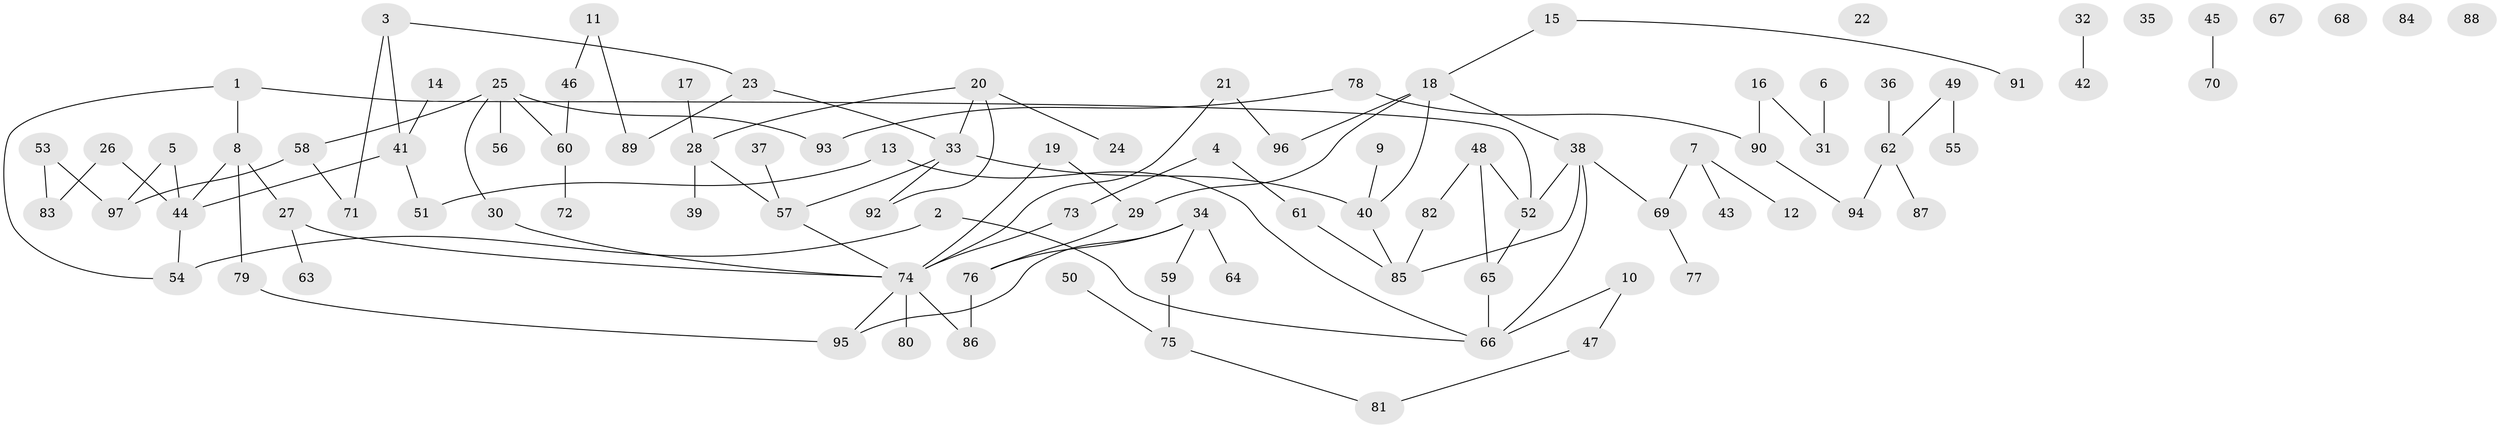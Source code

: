// Generated by graph-tools (version 1.1) at 2025/39/03/09/25 04:39:43]
// undirected, 97 vertices, 110 edges
graph export_dot {
graph [start="1"]
  node [color=gray90,style=filled];
  1;
  2;
  3;
  4;
  5;
  6;
  7;
  8;
  9;
  10;
  11;
  12;
  13;
  14;
  15;
  16;
  17;
  18;
  19;
  20;
  21;
  22;
  23;
  24;
  25;
  26;
  27;
  28;
  29;
  30;
  31;
  32;
  33;
  34;
  35;
  36;
  37;
  38;
  39;
  40;
  41;
  42;
  43;
  44;
  45;
  46;
  47;
  48;
  49;
  50;
  51;
  52;
  53;
  54;
  55;
  56;
  57;
  58;
  59;
  60;
  61;
  62;
  63;
  64;
  65;
  66;
  67;
  68;
  69;
  70;
  71;
  72;
  73;
  74;
  75;
  76;
  77;
  78;
  79;
  80;
  81;
  82;
  83;
  84;
  85;
  86;
  87;
  88;
  89;
  90;
  91;
  92;
  93;
  94;
  95;
  96;
  97;
  1 -- 8;
  1 -- 52;
  1 -- 54;
  2 -- 54;
  2 -- 66;
  3 -- 23;
  3 -- 41;
  3 -- 71;
  4 -- 61;
  4 -- 73;
  5 -- 44;
  5 -- 97;
  6 -- 31;
  7 -- 12;
  7 -- 43;
  7 -- 69;
  8 -- 27;
  8 -- 44;
  8 -- 79;
  9 -- 40;
  10 -- 47;
  10 -- 66;
  11 -- 46;
  11 -- 89;
  13 -- 51;
  13 -- 66;
  14 -- 41;
  15 -- 18;
  15 -- 91;
  16 -- 31;
  16 -- 90;
  17 -- 28;
  18 -- 29;
  18 -- 38;
  18 -- 40;
  18 -- 96;
  19 -- 29;
  19 -- 74;
  20 -- 24;
  20 -- 28;
  20 -- 33;
  20 -- 92;
  21 -- 74;
  21 -- 96;
  23 -- 33;
  23 -- 89;
  25 -- 30;
  25 -- 56;
  25 -- 58;
  25 -- 60;
  25 -- 93;
  26 -- 44;
  26 -- 83;
  27 -- 63;
  27 -- 74;
  28 -- 39;
  28 -- 57;
  29 -- 76;
  30 -- 74;
  32 -- 42;
  33 -- 40;
  33 -- 57;
  33 -- 92;
  34 -- 59;
  34 -- 64;
  34 -- 76;
  34 -- 95;
  36 -- 62;
  37 -- 57;
  38 -- 52;
  38 -- 66;
  38 -- 69;
  38 -- 85;
  40 -- 85;
  41 -- 44;
  41 -- 51;
  44 -- 54;
  45 -- 70;
  46 -- 60;
  47 -- 81;
  48 -- 52;
  48 -- 65;
  48 -- 82;
  49 -- 55;
  49 -- 62;
  50 -- 75;
  52 -- 65;
  53 -- 83;
  53 -- 97;
  57 -- 74;
  58 -- 71;
  58 -- 97;
  59 -- 75;
  60 -- 72;
  61 -- 85;
  62 -- 87;
  62 -- 94;
  65 -- 66;
  69 -- 77;
  73 -- 74;
  74 -- 80;
  74 -- 86;
  74 -- 95;
  75 -- 81;
  76 -- 86;
  78 -- 90;
  78 -- 93;
  79 -- 95;
  82 -- 85;
  90 -- 94;
}
